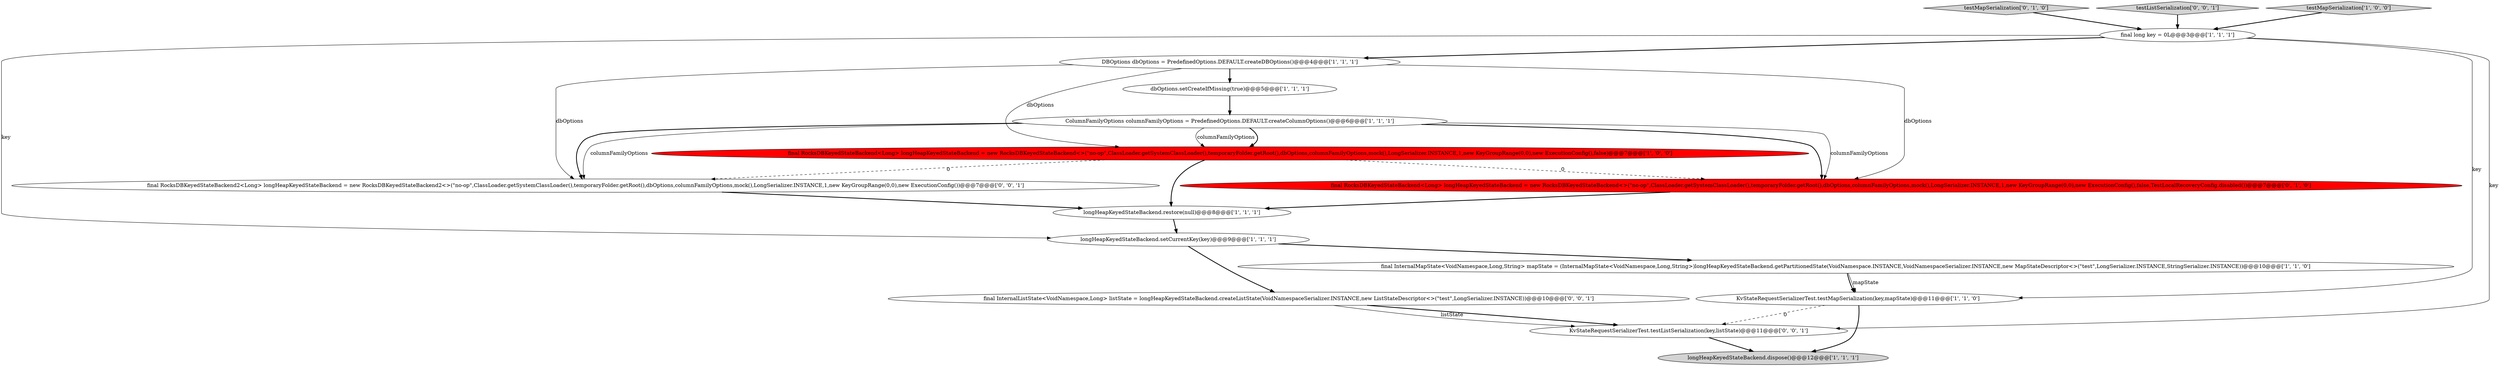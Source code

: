 digraph {
11 [style = filled, label = "testMapSerialization['0', '1', '0']", fillcolor = lightgray, shape = diamond image = "AAA0AAABBB2BBB"];
12 [style = filled, label = "final RocksDBKeyedStateBackend<Long> longHeapKeyedStateBackend = new RocksDBKeyedStateBackend<>(\"no-op\",ClassLoader.getSystemClassLoader(),temporaryFolder.getRoot(),dbOptions,columnFamilyOptions,mock(),LongSerializer.INSTANCE,1,new KeyGroupRange(0,0),new ExecutionConfig(),false,TestLocalRecoveryConfig.disabled())@@@7@@@['0', '1', '0']", fillcolor = red, shape = ellipse image = "AAA1AAABBB2BBB"];
15 [style = filled, label = "final RocksDBKeyedStateBackend2<Long> longHeapKeyedStateBackend = new RocksDBKeyedStateBackend2<>(\"no-op\",ClassLoader.getSystemClassLoader(),temporaryFolder.getRoot(),dbOptions,columnFamilyOptions,mock(),LongSerializer.INSTANCE,1,new KeyGroupRange(0,0),new ExecutionConfig())@@@7@@@['0', '0', '1']", fillcolor = white, shape = ellipse image = "AAA0AAABBB3BBB"];
8 [style = filled, label = "longHeapKeyedStateBackend.restore(null)@@@8@@@['1', '1', '1']", fillcolor = white, shape = ellipse image = "AAA0AAABBB1BBB"];
4 [style = filled, label = "dbOptions.setCreateIfMissing(true)@@@5@@@['1', '1', '1']", fillcolor = white, shape = ellipse image = "AAA0AAABBB1BBB"];
16 [style = filled, label = "KvStateRequestSerializerTest.testListSerialization(key,listState)@@@11@@@['0', '0', '1']", fillcolor = white, shape = ellipse image = "AAA0AAABBB3BBB"];
14 [style = filled, label = "final InternalListState<VoidNamespace,Long> listState = longHeapKeyedStateBackend.createListState(VoidNamespaceSerializer.INSTANCE,new ListStateDescriptor<>(\"test\",LongSerializer.INSTANCE))@@@10@@@['0', '0', '1']", fillcolor = white, shape = ellipse image = "AAA0AAABBB3BBB"];
10 [style = filled, label = "ColumnFamilyOptions columnFamilyOptions = PredefinedOptions.DEFAULT.createColumnOptions()@@@6@@@['1', '1', '1']", fillcolor = white, shape = ellipse image = "AAA0AAABBB1BBB"];
9 [style = filled, label = "final RocksDBKeyedStateBackend<Long> longHeapKeyedStateBackend = new RocksDBKeyedStateBackend<>(\"no-op\",ClassLoader.getSystemClassLoader(),temporaryFolder.getRoot(),dbOptions,columnFamilyOptions,mock(),LongSerializer.INSTANCE,1,new KeyGroupRange(0,0),new ExecutionConfig(),false)@@@7@@@['1', '0', '0']", fillcolor = red, shape = ellipse image = "AAA1AAABBB1BBB"];
3 [style = filled, label = "final InternalMapState<VoidNamespace,Long,String> mapState = (InternalMapState<VoidNamespace,Long,String>)longHeapKeyedStateBackend.getPartitionedState(VoidNamespace.INSTANCE,VoidNamespaceSerializer.INSTANCE,new MapStateDescriptor<>(\"test\",LongSerializer.INSTANCE,StringSerializer.INSTANCE))@@@10@@@['1', '1', '0']", fillcolor = white, shape = ellipse image = "AAA0AAABBB1BBB"];
7 [style = filled, label = "longHeapKeyedStateBackend.dispose()@@@12@@@['1', '1', '1']", fillcolor = lightgray, shape = ellipse image = "AAA0AAABBB1BBB"];
13 [style = filled, label = "testListSerialization['0', '0', '1']", fillcolor = lightgray, shape = diamond image = "AAA0AAABBB3BBB"];
0 [style = filled, label = "final long key = 0L@@@3@@@['1', '1', '1']", fillcolor = white, shape = ellipse image = "AAA0AAABBB1BBB"];
6 [style = filled, label = "DBOptions dbOptions = PredefinedOptions.DEFAULT.createDBOptions()@@@4@@@['1', '1', '1']", fillcolor = white, shape = ellipse image = "AAA0AAABBB1BBB"];
2 [style = filled, label = "testMapSerialization['1', '0', '0']", fillcolor = lightgray, shape = diamond image = "AAA0AAABBB1BBB"];
1 [style = filled, label = "KvStateRequestSerializerTest.testMapSerialization(key,mapState)@@@11@@@['1', '1', '0']", fillcolor = white, shape = ellipse image = "AAA0AAABBB1BBB"];
5 [style = filled, label = "longHeapKeyedStateBackend.setCurrentKey(key)@@@9@@@['1', '1', '1']", fillcolor = white, shape = ellipse image = "AAA0AAABBB1BBB"];
5->3 [style = bold, label=""];
4->10 [style = bold, label=""];
14->16 [style = bold, label=""];
14->16 [style = solid, label="listState"];
10->15 [style = bold, label=""];
3->1 [style = bold, label=""];
0->6 [style = bold, label=""];
0->1 [style = solid, label="key"];
16->7 [style = bold, label=""];
6->9 [style = solid, label="dbOptions"];
5->14 [style = bold, label=""];
10->12 [style = solid, label="columnFamilyOptions"];
9->8 [style = bold, label=""];
1->7 [style = bold, label=""];
3->1 [style = solid, label="mapState"];
6->4 [style = bold, label=""];
2->0 [style = bold, label=""];
11->0 [style = bold, label=""];
10->15 [style = solid, label="columnFamilyOptions"];
8->5 [style = bold, label=""];
9->15 [style = dashed, label="0"];
10->12 [style = bold, label=""];
12->8 [style = bold, label=""];
1->16 [style = dashed, label="0"];
0->5 [style = solid, label="key"];
6->15 [style = solid, label="dbOptions"];
10->9 [style = bold, label=""];
9->12 [style = dashed, label="0"];
6->12 [style = solid, label="dbOptions"];
0->16 [style = solid, label="key"];
10->9 [style = solid, label="columnFamilyOptions"];
15->8 [style = bold, label=""];
13->0 [style = bold, label=""];
}
